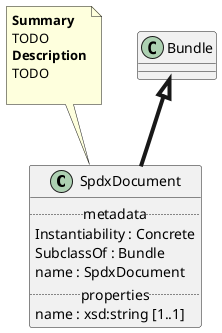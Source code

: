 @startuml
class SpdxDocument {
.. metadata ..
    Instantiability : Concrete
    SubclassOf : Bundle
    name : SpdxDocument
.. properties ..
    name : xsd:string [1..1]
}
note top of SpdxDocument
<b>Summary</b>
TODO
<b>Description</b>
TODO

end note
"Bundle" <|-[thickness=4]- "SpdxDocument"
@enduml

